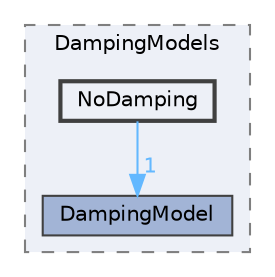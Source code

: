 digraph "src/lagrangian/intermediate/submodels/MPPIC/DampingModels/NoDamping"
{
 // LATEX_PDF_SIZE
  bgcolor="transparent";
  edge [fontname=Helvetica,fontsize=10,labelfontname=Helvetica,labelfontsize=10];
  node [fontname=Helvetica,fontsize=10,shape=box,height=0.2,width=0.4];
  compound=true
  subgraph clusterdir_484d790da51935ae18363cf32470940d {
    graph [ bgcolor="#edf0f7", pencolor="grey50", label="DampingModels", fontname=Helvetica,fontsize=10 style="filled,dashed", URL="dir_484d790da51935ae18363cf32470940d.html",tooltip=""]
  dir_e6727266115e59a049f25e343b476fec [label="DampingModel", fillcolor="#a2b4d6", color="grey25", style="filled", URL="dir_e6727266115e59a049f25e343b476fec.html",tooltip=""];
  dir_c39de4308e12e2f689bf1618d873b042 [label="NoDamping", fillcolor="#edf0f7", color="grey25", style="filled,bold", URL="dir_c39de4308e12e2f689bf1618d873b042.html",tooltip=""];
  }
  dir_c39de4308e12e2f689bf1618d873b042->dir_e6727266115e59a049f25e343b476fec [headlabel="1", labeldistance=1.5 headhref="dir_002544_000808.html" href="dir_002544_000808.html" color="steelblue1" fontcolor="steelblue1"];
}
